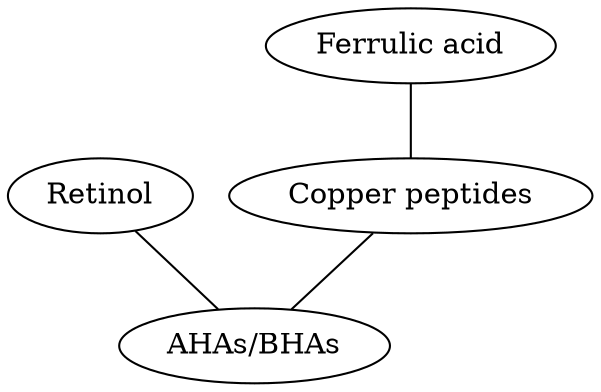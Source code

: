 graph G {
    "Retinol" -- "AHAs/BHAs";
    "Copper peptides" -- "AHAs/BHAs";
    "Ferrulic acid" -- "Copper peptides";
}
